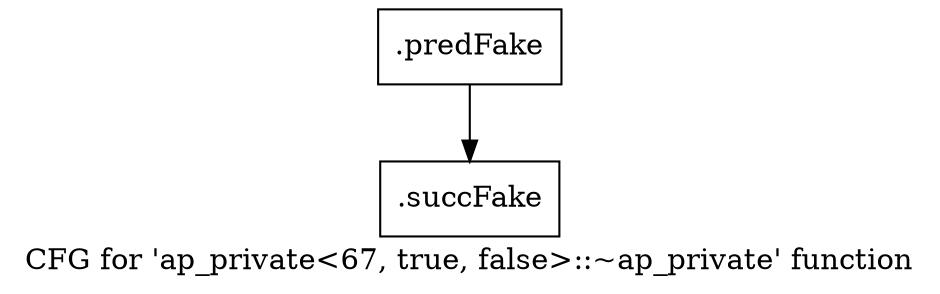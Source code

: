 digraph "CFG for 'ap_private\<67, true, false\>::~ap_private' function" {
	label="CFG for 'ap_private\<67, true, false\>::~ap_private' function";

	Node0x5f091b0 [shape=record,filename="",linenumber="",label="{.predFake}"];
	Node0x5f091b0 -> Node0x62f5170[ callList="" memoryops="" filename="/mnt/xilinx/Vitis_HLS/2021.2/include/etc/ap_private.h" execusionnum="7"];
	Node0x62f5170 [shape=record,filename="/mnt/xilinx/Vitis_HLS/2021.2/include/etc/ap_private.h",linenumber="3442",label="{.succFake}"];
}
